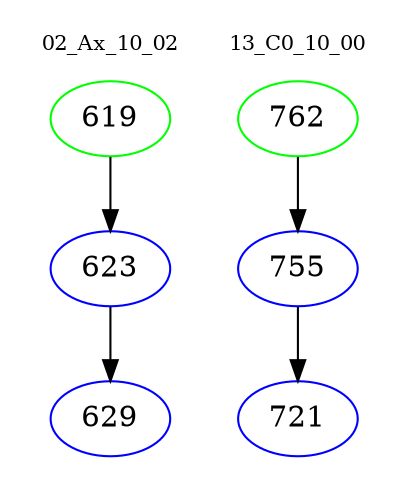 digraph{
subgraph cluster_0 {
color = white
label = "02_Ax_10_02";
fontsize=10;
T0_619 [label="619", color="green"]
T0_619 -> T0_623 [color="black"]
T0_623 [label="623", color="blue"]
T0_623 -> T0_629 [color="black"]
T0_629 [label="629", color="blue"]
}
subgraph cluster_1 {
color = white
label = "13_C0_10_00";
fontsize=10;
T1_762 [label="762", color="green"]
T1_762 -> T1_755 [color="black"]
T1_755 [label="755", color="blue"]
T1_755 -> T1_721 [color="black"]
T1_721 [label="721", color="blue"]
}
}

